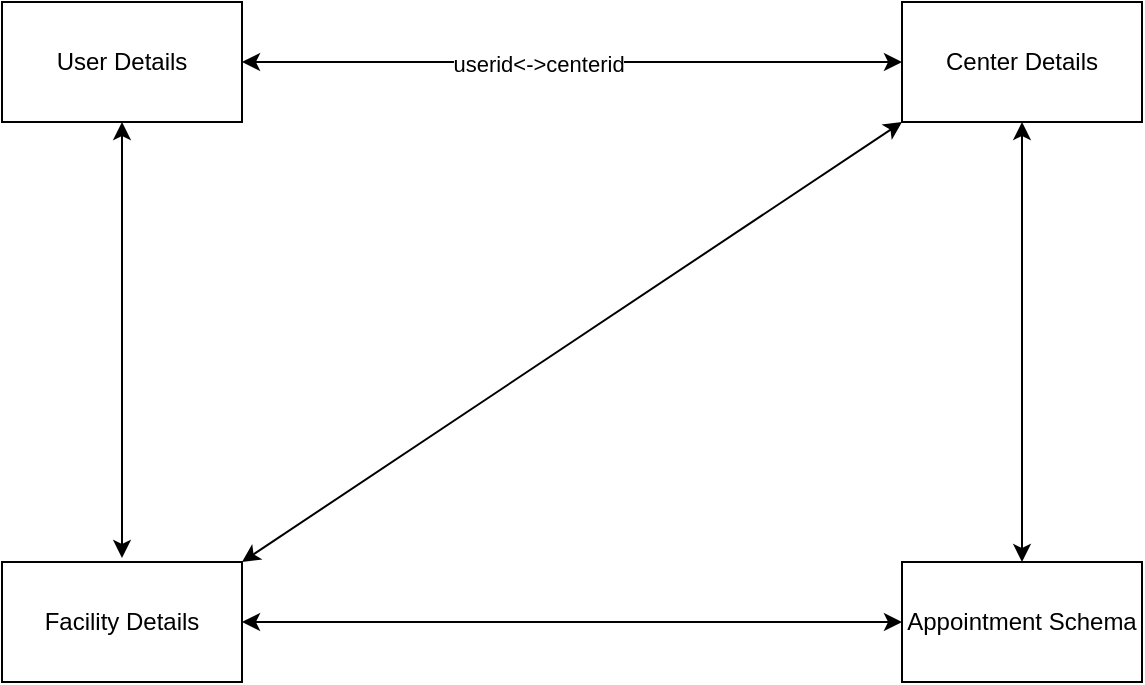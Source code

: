 <mxfile version="14.4.3" type="device"><diagram id="8TfQGLCxXudWwfpW9BaU" name="Page-1"><mxGraphModel dx="868" dy="1560" grid="1" gridSize="10" guides="1" tooltips="1" connect="1" arrows="1" fold="1" page="1" pageScale="1" pageWidth="850" pageHeight="1100" math="0" shadow="0"><root><mxCell id="0"/><mxCell id="1" parent="0"/><mxCell id="WTKHoQK_wDJeMjBaYxyl-1" value="User Details" style="rounded=0;whiteSpace=wrap;html=1;" vertex="1" parent="1"><mxGeometry x="140" y="-420" width="120" height="60" as="geometry"/></mxCell><mxCell id="WTKHoQK_wDJeMjBaYxyl-2" value="Center Details" style="rounded=0;whiteSpace=wrap;html=1;" vertex="1" parent="1"><mxGeometry x="590" y="-420" width="120" height="60" as="geometry"/></mxCell><mxCell id="WTKHoQK_wDJeMjBaYxyl-3" value="Facility Details" style="rounded=0;whiteSpace=wrap;html=1;" vertex="1" parent="1"><mxGeometry x="140" y="-140" width="120" height="60" as="geometry"/></mxCell><mxCell id="WTKHoQK_wDJeMjBaYxyl-4" value="Appointment Schema" style="rounded=0;whiteSpace=wrap;html=1;" vertex="1" parent="1"><mxGeometry x="590" y="-140" width="120" height="60" as="geometry"/></mxCell><mxCell id="WTKHoQK_wDJeMjBaYxyl-5" value="" style="endArrow=classic;startArrow=classic;html=1;entryX=0.5;entryY=1;entryDx=0;entryDy=0;" edge="1" parent="1" target="WTKHoQK_wDJeMjBaYxyl-1"><mxGeometry width="50" height="50" relative="1" as="geometry"><mxPoint x="200" y="-142" as="sourcePoint"/><mxPoint x="230" y="-350" as="targetPoint"/></mxGeometry></mxCell><mxCell id="WTKHoQK_wDJeMjBaYxyl-6" value="" style="endArrow=classic;startArrow=classic;html=1;exitX=1;exitY=0.5;exitDx=0;exitDy=0;entryX=0;entryY=0.5;entryDx=0;entryDy=0;" edge="1" parent="1" source="WTKHoQK_wDJeMjBaYxyl-1" target="WTKHoQK_wDJeMjBaYxyl-2"><mxGeometry width="50" height="50" relative="1" as="geometry"><mxPoint x="400" y="-190" as="sourcePoint"/><mxPoint x="450" y="-240" as="targetPoint"/></mxGeometry></mxCell><mxCell id="WTKHoQK_wDJeMjBaYxyl-10" value="userid&amp;lt;-&amp;gt;centerid" style="edgeLabel;html=1;align=center;verticalAlign=middle;resizable=0;points=[];" vertex="1" connectable="0" parent="WTKHoQK_wDJeMjBaYxyl-6"><mxGeometry x="-0.103" y="-1" relative="1" as="geometry"><mxPoint as="offset"/></mxGeometry></mxCell><mxCell id="WTKHoQK_wDJeMjBaYxyl-7" value="" style="endArrow=classic;startArrow=classic;html=1;entryX=0.5;entryY=1;entryDx=0;entryDy=0;" edge="1" parent="1" source="WTKHoQK_wDJeMjBaYxyl-4" target="WTKHoQK_wDJeMjBaYxyl-2"><mxGeometry width="50" height="50" relative="1" as="geometry"><mxPoint x="400" y="-190" as="sourcePoint"/><mxPoint x="450" y="-240" as="targetPoint"/></mxGeometry></mxCell><mxCell id="WTKHoQK_wDJeMjBaYxyl-8" value="" style="endArrow=classic;startArrow=classic;html=1;exitX=1;exitY=0.5;exitDx=0;exitDy=0;entryX=0;entryY=0.5;entryDx=0;entryDy=0;" edge="1" parent="1" source="WTKHoQK_wDJeMjBaYxyl-3" target="WTKHoQK_wDJeMjBaYxyl-4"><mxGeometry width="50" height="50" relative="1" as="geometry"><mxPoint x="400" y="-190" as="sourcePoint"/><mxPoint x="450" y="-240" as="targetPoint"/></mxGeometry></mxCell><mxCell id="WTKHoQK_wDJeMjBaYxyl-9" value="" style="endArrow=classic;startArrow=classic;html=1;entryX=0;entryY=1;entryDx=0;entryDy=0;exitX=1;exitY=0;exitDx=0;exitDy=0;" edge="1" parent="1" source="WTKHoQK_wDJeMjBaYxyl-3" target="WTKHoQK_wDJeMjBaYxyl-2"><mxGeometry width="50" height="50" relative="1" as="geometry"><mxPoint x="400" y="-190" as="sourcePoint"/><mxPoint x="450" y="-240" as="targetPoint"/></mxGeometry></mxCell></root></mxGraphModel></diagram></mxfile>